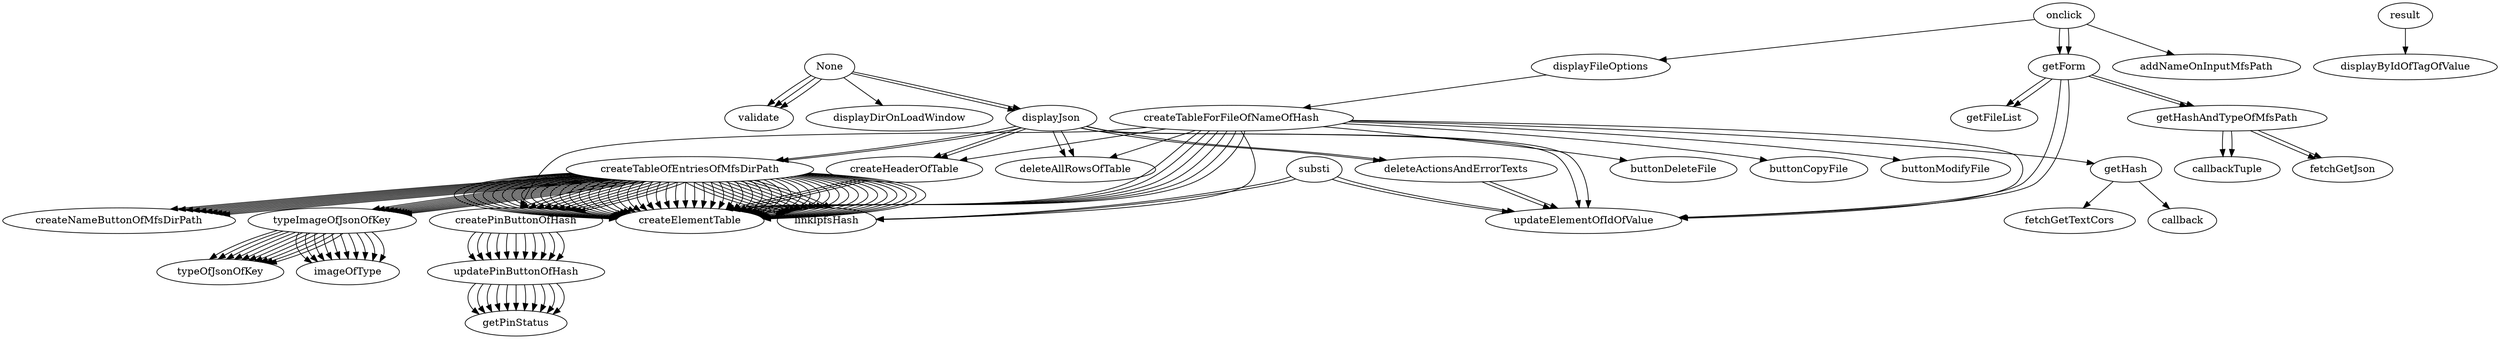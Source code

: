 digraph dgn {
"None" -> "displayDirOnLoadWindow";
"onclick" -> "getForm";
"getForm" -> "updateElementOfIdOfValue";
"getForm" -> "getHashAndTypeOfMfsPath";
"getHashAndTypeOfMfsPath" -> "fetchGetJson";
"getHashAndTypeOfMfsPath" -> "callbackTuple";
"getForm" -> "getFileList";
"substi" -> "linkIpfsHash";
"substi" -> "updateElementOfIdOfValue";
"None" -> "validate";
"None" -> "displayJson";
"displayJson" -> "deleteActionsAndErrorTexts";
"deleteActionsAndErrorTexts" -> "updateElementOfIdOfValue";
"displayJson" -> "deleteAllRowsOfTable";
"displayJson" -> "updateElementOfIdOfValue";
"displayJson" -> "createHeaderOfTable";
"createHeaderOfTable" -> "createElementTable";
"displayJson" -> "createTableOfEntriesOfMfsDirPath";
"createTableOfEntriesOfMfsDirPath" -> "createElementTable";
"createTableOfEntriesOfMfsDirPath" -> "createPinButtonOfHash";
"createPinButtonOfHash" -> "updatePinButtonOfHash";
"updatePinButtonOfHash" -> "getPinStatus";
"createTableOfEntriesOfMfsDirPath" -> "createElementTable";
"createTableOfEntriesOfMfsDirPath" -> "typeImageOfJsonOfKey";
"typeImageOfJsonOfKey" -> "typeOfJsonOfKey";
"typeImageOfJsonOfKey" -> "imageOfType";
"createTableOfEntriesOfMfsDirPath" -> "createElementTable";
"createTableOfEntriesOfMfsDirPath" -> "createNameButtonOfMfsDirPath";
"createTableOfEntriesOfMfsDirPath" -> "createElementTable";
"createTableOfEntriesOfMfsDirPath" -> "linkIpfsHash";
"createTableOfEntriesOfMfsDirPath" -> "createElementTable";
"createTableOfEntriesOfMfsDirPath" -> "createElementTable";
"createTableOfEntriesOfMfsDirPath" -> "createPinButtonOfHash";
"createPinButtonOfHash" -> "updatePinButtonOfHash";
"updatePinButtonOfHash" -> "getPinStatus";
"createTableOfEntriesOfMfsDirPath" -> "createElementTable";
"createTableOfEntriesOfMfsDirPath" -> "typeImageOfJsonOfKey";
"typeImageOfJsonOfKey" -> "typeOfJsonOfKey";
"typeImageOfJsonOfKey" -> "imageOfType";
"createTableOfEntriesOfMfsDirPath" -> "createElementTable";
"createTableOfEntriesOfMfsDirPath" -> "createNameButtonOfMfsDirPath";
"createTableOfEntriesOfMfsDirPath" -> "createElementTable";
"createTableOfEntriesOfMfsDirPath" -> "linkIpfsHash";
"createTableOfEntriesOfMfsDirPath" -> "createElementTable";
"createTableOfEntriesOfMfsDirPath" -> "createElementTable";
"createTableOfEntriesOfMfsDirPath" -> "createPinButtonOfHash";
"createPinButtonOfHash" -> "updatePinButtonOfHash";
"updatePinButtonOfHash" -> "getPinStatus";
"createTableOfEntriesOfMfsDirPath" -> "createElementTable";
"createTableOfEntriesOfMfsDirPath" -> "typeImageOfJsonOfKey";
"typeImageOfJsonOfKey" -> "typeOfJsonOfKey";
"typeImageOfJsonOfKey" -> "imageOfType";
"createTableOfEntriesOfMfsDirPath" -> "createElementTable";
"createTableOfEntriesOfMfsDirPath" -> "createNameButtonOfMfsDirPath";
"createTableOfEntriesOfMfsDirPath" -> "createElementTable";
"createTableOfEntriesOfMfsDirPath" -> "linkIpfsHash";
"createTableOfEntriesOfMfsDirPath" -> "createElementTable";
"createTableOfEntriesOfMfsDirPath" -> "createElementTable";
"createTableOfEntriesOfMfsDirPath" -> "createPinButtonOfHash";
"createPinButtonOfHash" -> "updatePinButtonOfHash";
"updatePinButtonOfHash" -> "getPinStatus";
"createTableOfEntriesOfMfsDirPath" -> "createElementTable";
"createTableOfEntriesOfMfsDirPath" -> "typeImageOfJsonOfKey";
"typeImageOfJsonOfKey" -> "typeOfJsonOfKey";
"typeImageOfJsonOfKey" -> "imageOfType";
"createTableOfEntriesOfMfsDirPath" -> "createElementTable";
"createTableOfEntriesOfMfsDirPath" -> "createNameButtonOfMfsDirPath";
"createTableOfEntriesOfMfsDirPath" -> "createElementTable";
"createTableOfEntriesOfMfsDirPath" -> "linkIpfsHash";
"createTableOfEntriesOfMfsDirPath" -> "createElementTable";
"createTableOfEntriesOfMfsDirPath" -> "createElementTable";
"createTableOfEntriesOfMfsDirPath" -> "createPinButtonOfHash";
"createPinButtonOfHash" -> "updatePinButtonOfHash";
"updatePinButtonOfHash" -> "getPinStatus";
"createTableOfEntriesOfMfsDirPath" -> "createElementTable";
"createTableOfEntriesOfMfsDirPath" -> "typeImageOfJsonOfKey";
"typeImageOfJsonOfKey" -> "typeOfJsonOfKey";
"typeImageOfJsonOfKey" -> "imageOfType";
"createTableOfEntriesOfMfsDirPath" -> "createElementTable";
"createTableOfEntriesOfMfsDirPath" -> "createNameButtonOfMfsDirPath";
"createTableOfEntriesOfMfsDirPath" -> "createElementTable";
"createTableOfEntriesOfMfsDirPath" -> "linkIpfsHash";
"createTableOfEntriesOfMfsDirPath" -> "createElementTable";
"createTableOfEntriesOfMfsDirPath" -> "createElementTable";
"createTableOfEntriesOfMfsDirPath" -> "createPinButtonOfHash";
"createPinButtonOfHash" -> "updatePinButtonOfHash";
"updatePinButtonOfHash" -> "getPinStatus";
"createTableOfEntriesOfMfsDirPath" -> "createElementTable";
"createTableOfEntriesOfMfsDirPath" -> "typeImageOfJsonOfKey";
"typeImageOfJsonOfKey" -> "typeOfJsonOfKey";
"typeImageOfJsonOfKey" -> "imageOfType";
"createTableOfEntriesOfMfsDirPath" -> "createElementTable";
"createTableOfEntriesOfMfsDirPath" -> "createNameButtonOfMfsDirPath";
"createTableOfEntriesOfMfsDirPath" -> "createElementTable";
"createTableOfEntriesOfMfsDirPath" -> "linkIpfsHash";
"createTableOfEntriesOfMfsDirPath" -> "createElementTable";
"onclick" -> "addNameOnInputMfsPath";
"onclick" -> "getForm";
"getForm" -> "updateElementOfIdOfValue";
"getForm" -> "getHashAndTypeOfMfsPath";
"getHashAndTypeOfMfsPath" -> "fetchGetJson";
"getHashAndTypeOfMfsPath" -> "callbackTuple";
"getForm" -> "getFileList";
"substi" -> "linkIpfsHash";
"substi" -> "updateElementOfIdOfValue";
"None" -> "validate";
"None" -> "displayJson";
"displayJson" -> "deleteActionsAndErrorTexts";
"deleteActionsAndErrorTexts" -> "updateElementOfIdOfValue";
"displayJson" -> "deleteAllRowsOfTable";
"displayJson" -> "updateElementOfIdOfValue";
"displayJson" -> "createHeaderOfTable";
"createHeaderOfTable" -> "createElementTable";
"displayJson" -> "createTableOfEntriesOfMfsDirPath";
"createTableOfEntriesOfMfsDirPath" -> "createElementTable";
"createTableOfEntriesOfMfsDirPath" -> "createPinButtonOfHash";
"createPinButtonOfHash" -> "updatePinButtonOfHash";
"updatePinButtonOfHash" -> "getPinStatus";
"createTableOfEntriesOfMfsDirPath" -> "createElementTable";
"createTableOfEntriesOfMfsDirPath" -> "typeImageOfJsonOfKey";
"typeImageOfJsonOfKey" -> "typeOfJsonOfKey";
"typeImageOfJsonOfKey" -> "imageOfType";
"createTableOfEntriesOfMfsDirPath" -> "createElementTable";
"createTableOfEntriesOfMfsDirPath" -> "createNameButtonOfMfsDirPath";
"createTableOfEntriesOfMfsDirPath" -> "createElementTable";
"createTableOfEntriesOfMfsDirPath" -> "linkIpfsHash";
"createTableOfEntriesOfMfsDirPath" -> "createElementTable";
"createTableOfEntriesOfMfsDirPath" -> "createElementTable";
"createTableOfEntriesOfMfsDirPath" -> "createPinButtonOfHash";
"createPinButtonOfHash" -> "updatePinButtonOfHash";
"updatePinButtonOfHash" -> "getPinStatus";
"createTableOfEntriesOfMfsDirPath" -> "createElementTable";
"createTableOfEntriesOfMfsDirPath" -> "typeImageOfJsonOfKey";
"typeImageOfJsonOfKey" -> "typeOfJsonOfKey";
"typeImageOfJsonOfKey" -> "imageOfType";
"createTableOfEntriesOfMfsDirPath" -> "createElementTable";
"createTableOfEntriesOfMfsDirPath" -> "createNameButtonOfMfsDirPath";
"createTableOfEntriesOfMfsDirPath" -> "createElementTable";
"createTableOfEntriesOfMfsDirPath" -> "linkIpfsHash";
"createTableOfEntriesOfMfsDirPath" -> "createElementTable";
"createTableOfEntriesOfMfsDirPath" -> "createElementTable";
"createTableOfEntriesOfMfsDirPath" -> "createPinButtonOfHash";
"createPinButtonOfHash" -> "updatePinButtonOfHash";
"updatePinButtonOfHash" -> "getPinStatus";
"createTableOfEntriesOfMfsDirPath" -> "createElementTable";
"createTableOfEntriesOfMfsDirPath" -> "typeImageOfJsonOfKey";
"typeImageOfJsonOfKey" -> "typeOfJsonOfKey";
"typeImageOfJsonOfKey" -> "imageOfType";
"createTableOfEntriesOfMfsDirPath" -> "createElementTable";
"createTableOfEntriesOfMfsDirPath" -> "createNameButtonOfMfsDirPath";
"createTableOfEntriesOfMfsDirPath" -> "createElementTable";
"createTableOfEntriesOfMfsDirPath" -> "linkIpfsHash";
"createTableOfEntriesOfMfsDirPath" -> "createElementTable";
"createTableOfEntriesOfMfsDirPath" -> "createElementTable";
"createTableOfEntriesOfMfsDirPath" -> "createPinButtonOfHash";
"createPinButtonOfHash" -> "updatePinButtonOfHash";
"updatePinButtonOfHash" -> "getPinStatus";
"createTableOfEntriesOfMfsDirPath" -> "createElementTable";
"createTableOfEntriesOfMfsDirPath" -> "typeImageOfJsonOfKey";
"typeImageOfJsonOfKey" -> "typeOfJsonOfKey";
"typeImageOfJsonOfKey" -> "imageOfType";
"createTableOfEntriesOfMfsDirPath" -> "createElementTable";
"createTableOfEntriesOfMfsDirPath" -> "createNameButtonOfMfsDirPath";
"createTableOfEntriesOfMfsDirPath" -> "createElementTable";
"createTableOfEntriesOfMfsDirPath" -> "linkIpfsHash";
"createTableOfEntriesOfMfsDirPath" -> "createElementTable";
"onclick" -> "displayFileOptions";
"displayFileOptions" -> "createTableForFileOfNameOfHash";
"createTableForFileOfNameOfHash" -> "updateElementOfIdOfValue";
"createTableForFileOfNameOfHash" -> "deleteAllRowsOfTable";
"createTableForFileOfNameOfHash" -> "createHeaderOfTable";
"createHeaderOfTable" -> "createElementTable";
"createTableForFileOfNameOfHash" -> "createElementTable";
"createTableForFileOfNameOfHash" -> "createPinButtonOfHash";
"createPinButtonOfHash" -> "updatePinButtonOfHash";
"updatePinButtonOfHash" -> "getPinStatus";
"createTableForFileOfNameOfHash" -> "createElementTable";
"createTableForFileOfNameOfHash" -> "linkIpfsHash";
"createTableForFileOfNameOfHash" -> "createElementTable";
"createTableForFileOfNameOfHash" -> "buttonCopyFile";
"createTableForFileOfNameOfHash" -> "createElementTable";
"createTableForFileOfNameOfHash" -> "buttonModifyFile";
"createTableForFileOfNameOfHash" -> "createElementTable";
"createTableForFileOfNameOfHash" -> "buttonDeleteFile";
"createTableForFileOfNameOfHash" -> "createElementTable";
"createTableForFileOfNameOfHash" -> "getHash";
"getHash" -> "fetchGetTextCors";
"getHash" -> "callback";
"None" -> "validate";
"result" -> "displayByIdOfTagOfValue";
}